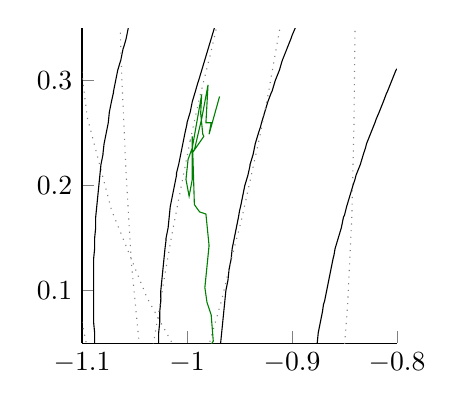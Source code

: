 % This file was created by matlab2tikz v0.4.4 running on MATLAB 7.13.
% Copyright (c) 2008--2013, Nico Schlömer <nico.schloemer@gmail.com>
% All rights reserved.
% 
% The latest updates can be retrieved from
%   http://www.mathworks.com/matlabcentral/fileexchange/22022-matlab2tikz
% where you can also make suggestions and rate matlab2tikz.
% 
\begin{tikzpicture}

\begin{axis}[%
width=4cm,
height=4cm,
colormap={mymap}{[1pt] rgb(0pt)=(0,0,0); rgb(1pt)=(0,0,0)},
unbounded coords=jump,
scale only axis,
xmin=-1.1,
xmax=-0.8,
ymin=0.05,
ymax=0.35,
axis x line*=bottom,
axis y line*=left
]

\addplot[area legend,solid,draw=black,forget plot]
table[row sep=crcr]{
x y\\
-1.23 0.465 \\
-1.23 0.47 \\
-1.229 0.48 \\
-1.228 0.49 \\
-1.227 0.5 \\
-1.225 0.51 \\
-1.224 0.52 \\
-1.222 0.53 \\
-1.221 0.54 \\
-1.22 0.544 \\
-1.219 0.55 \\
-1.217 0.56 \\
-1.215 0.57 \\
-1.213 0.58 \\
-1.211 0.59 \\
-1.21 0.592 \\
-1.208 0.6 \\
-1.206 0.61 \\
-1.203 0.62 \\
-1.2 0.63 \\
-1.2 0.631 \\
-1.197 0.64 \\
-1.194 0.65 \\
-1.191 0.66 \\
-1.19 0.663 \\
-1.188 0.67 \\
-1.184 0.68 \\
-1.18 0.69 \\
-1.18 0.691 \\
-1.177 0.7 \\
-1.173 0.71 \\
-1.17 0.717 \\
-1.169 0.72 \\
-1.164 0.73 \\
-1.16 0.74 \\
-1.16 0.74 \\
-1.155 0.75 \\
-1.151 0.76 \\
-1.15 0.761 \\
-1.146 0.77 \\
-1.141 0.78 \\
-1.14 0.781 \\
-1.136 0.79 \\
-1.13 0.8 \\
-1.13 0.8 \\
-1.125 0.81 \\
-1.12 0.818 \\
-1.119 0.82 \\
-1.113 0.83 \\
-1.11 0.835 \\
-1.107 0.84 \\
-1.1 0.85 \\
-1.1 0.851 \\
-1.094 0.86 \\
-1.09 0.866 \\
-1.087 0.87 \\
-1.08 0.88 \\
-1.08 0.88 \\
-1.073 0.89 \\
-1.07 0.894 \\
-1.066 0.9 \\
-1.06 0.907 \\
-1.058 0.91 \\
-1.05 0.92 \\
-1.05 0.92 \\
-1.042 0.93 \\
-1.04 0.932 \\
-1.034 0.94 \\
-1.03 0.944 \\
-1.025 0.95 \\
-1.02 0.956 \\
-1.016 0.96 \\
-1.01 0.967 \\
-1.007 0.97 \\
-1 0.977 \\
-0.997 0.98 \\
-0.99 0.987 \\
-0.987 0.99 \\
-0.98 0.997 \\
-0.977 1 \\
-0.97 1.007 \\
-0.967 1.01 \\
-0.96 1.016 \\
-0.956 1.02 \\
-0.95 1.025 \\
-0.944 1.03 \\
-0.94 1.034 \\
-0.932 1.04 \\
-0.93 1.042 \\
-0.92 1.05 \\
-0.92 1.05 \\
-0.91 1.058 \\
-0.907 1.06 \\
-0.9 1.066 \\
-0.894 1.07 \\
-0.89 1.073 \\
-0.88 1.08 \\
-0.88 1.08 \\
-0.87 1.087 \\
-0.866 1.09 \\
-0.86 1.094 \\
-0.851 1.1 \\
-0.85 1.1 \\
-0.84 1.107 \\
-0.835 1.11 \\
-0.83 1.113 \\
-0.82 1.119 \\
-0.818 1.12 \\
-0.81 1.125 \\
-0.8 1.13 \\
-0.8 1.13 \\
-0.79 1.136 \\
-0.781 1.14 \\
-0.78 1.141 \\
-0.77 1.146 \\
-0.761 1.15 \\
-0.76 1.151 \\
-0.75 1.155 \\
-0.74 1.16 \\
-0.74 1.16 \\
-0.73 1.164 \\
-0.72 1.169 \\
-0.717 1.17 \\
-0.71 1.173 \\
-0.7 1.177 \\
-0.691 1.18 \\
-0.69 1.18 \\
-0.68 1.184 \\
-0.67 1.188 \\
-0.663 1.19 \\
-0.66 1.191 \\
-0.65 1.194 \\
-0.64 1.197 \\
-0.631 1.2 \\
-0.63 1.2 \\
-0.62 1.203 \\
-0.61 1.206 \\
-0.6 1.208 \\
-0.592 1.21 \\
-0.59 1.211 \\
-0.58 1.213 \\
-0.57 1.215 \\
-0.56 1.217 \\
-0.55 1.219 \\
-0.544 1.22 \\
-0.54 1.221 \\
-0.53 1.222 \\
-0.52 1.224 \\
-0.51 1.225 \\
-0.5 1.227 \\
-0.49 1.228 \\
-0.48 1.229 \\
-0.47 1.23 \\
-0.465 1.23 \\
-0.46 1.23 \\
-0.45 1.231 \\
-0.44 1.232 \\
-0.43 1.232 \\
-0.42 1.232 \\
-0.41 1.232 \\
-0.4 1.233 \\
-0.39 1.232 \\
-0.38 1.232 \\
-0.37 1.232 \\
-0.36 1.232 \\
-0.35 1.231 \\
-0.34 1.23 \\
-0.335 1.23 \\
-0.33 1.23 \\
-0.32 1.229 \\
-0.31 1.228 \\
-0.3 1.227 \\
-0.29 1.225 \\
-0.28 1.224 \\
-0.27 1.222 \\
-0.26 1.221 \\
-0.256 1.22 \\
-0.25 1.219 \\
-0.24 1.217 \\
-0.23 1.215 \\
-0.22 1.213 \\
-0.21 1.211 \\
-0.208 1.21 \\
-0.2 1.208 \\
-0.19 1.206 \\
-0.18 1.203 \\
-0.17 1.2 \\
-0.169 1.2 \\
-0.16 1.197 \\
-0.15 1.194 \\
-0.14 1.191 \\
-0.137 1.19 \\
-0.13 1.188 \\
-0.12 1.184 \\
-0.11 1.18 \\
-0.109 1.18 \\
-0.1 1.177 \\
-0.09 1.173 \\
-0.083 1.17 \\
-0.08 1.169 \\
-0.07 1.164 \\
-0.06 1.16 \\
-0.06 1.16 \\
-0.05 1.155 \\
-0.04 1.151 \\
-0.039 1.15 \\
-0.03 1.146 \\
-0.02 1.141 \\
-0.019 1.14 \\
-0.01 1.136 \\
0 1.13 \\
0.0 1.13 \\
0.01 1.125 \\
0.018 1.12 \\
0.02 1.119 \\
0.03 1.113 \\
0.035 1.11 \\
0.04 1.107 \\
0.05 1.1 \\
0.051 1.1 \\
0.06 1.094 \\
0.066 1.09 \\
0.07 1.087 \\
0.08 1.08 \\
0.08 1.08 \\
0.09 1.073 \\
0.094 1.07 \\
0.1 1.066 \\
0.107 1.06 \\
0.11 1.058 \\
0.12 1.05 \\
0.12 1.05 \\
0.13 1.042 \\
0.132 1.04 \\
0.14 1.034 \\
0.144 1.03 \\
0.15 1.025 \\
0.156 1.02 \\
0.16 1.016 \\
0.167 1.01 \\
0.17 1.007 \\
0.177 1 \\
0.18 0.997 \\
0.187 0.99 \\
0.19 0.987 \\
0.197 0.98 \\
0.2 0.977 \\
0.207 0.97 \\
0.21 0.967 \\
0.216 0.96 \\
0.22 0.956 \\
0.225 0.95 \\
0.23 0.944 \\
0.234 0.94 \\
0.24 0.932 \\
0.242 0.93 \\
0.25 0.92 \\
0.25 0.92 \\
0.258 0.91 \\
0.26 0.907 \\
0.266 0.9 \\
0.27 0.894 \\
0.273 0.89 \\
0.28 0.88 \\
0.28 0.88 \\
0.287 0.87 \\
0.29 0.866 \\
0.294 0.86 \\
0.3 0.851 \\
0.3 0.85 \\
0.307 0.84 \\
0.31 0.835 \\
0.313 0.83 \\
0.319 0.82 \\
0.32 0.818 \\
0.325 0.81 \\
0.33 0.8 \\
0.33 0.8 \\
0.336 0.79 \\
0.34 0.781 \\
0.341 0.78 \\
0.346 0.77 \\
0.35 0.761 \\
0.351 0.76 \\
0.355 0.75 \\
0.36 0.74 \\
0.36 0.74 \\
0.364 0.73 \\
0.369 0.72 \\
0.37 0.717 \\
0.373 0.71 \\
0.377 0.7 \\
0.38 0.691 \\
0.38 0.69 \\
0.384 0.68 \\
0.388 0.67 \\
0.39 0.663 \\
0.391 0.66 \\
0.394 0.65 \\
0.397 0.64 \\
0.4 0.631 \\
0.4 0.63 \\
0.403 0.62 \\
0.406 0.61 \\
0.408 0.6 \\
0.41 0.592 \\
0.411 0.59 \\
0.413 0.58 \\
0.415 0.57 \\
0.417 0.56 \\
0.419 0.55 \\
0.42 0.544 \\
0.421 0.54 \\
0.422 0.53 \\
0.424 0.52 \\
0.425 0.51 \\
0.427 0.5 \\
0.428 0.49 \\
0.429 0.48 \\
0.43 0.47 \\
0.43 0.465 \\
0.43 0.46 \\
0.431 0.45 \\
0.432 0.44 \\
0.432 0.43 \\
0.432 0.42 \\
0.432 0.41 \\
0.433 0.4 \\
0.432 0.39 \\
0.432 0.38 \\
0.432 0.37 \\
0.432 0.36 \\
0.431 0.35 \\
0.43 0.34 \\
0.43 0.335 \\
0.43 0.33 \\
0.429 0.32 \\
0.428 0.31 \\
0.427 0.3 \\
0.425 0.29 \\
0.424 0.28 \\
0.422 0.27 \\
0.421 0.26 \\
0.42 0.256 \\
0.419 0.25 \\
0.417 0.24 \\
0.415 0.23 \\
0.413 0.22 \\
0.411 0.21 \\
0.41 0.208 \\
0.408 0.2 \\
0.406 0.19 \\
0.403 0.18 \\
0.4 0.17 \\
0.4 0.169 \\
0.397 0.16 \\
0.394 0.15 \\
0.391 0.14 \\
0.39 0.137 \\
0.388 0.13 \\
0.384 0.12 \\
0.38 0.11 \\
0.38 0.109 \\
0.377 0.1 \\
0.373 0.09 \\
0.37 0.083 \\
0.369 0.08 \\
0.364 0.07 \\
0.36 0.06 \\
0.36 0.06 \\
0.355 0.05 \\
0.351 0.04 \\
0.35 0.039 \\
0.346 0.03 \\
0.341 0.02 \\
0.34 0.019 \\
0.336 0.01 \\
0.33 0 \\
0.33 -0.0 \\
0.325 -0.01 \\
0.32 -0.018 \\
0.319 -0.02 \\
0.313 -0.03 \\
0.31 -0.035 \\
0.307 -0.04 \\
0.3 -0.05 \\
0.3 -0.051 \\
0.294 -0.06 \\
0.29 -0.066 \\
0.287 -0.07 \\
0.28 -0.08 \\
0.28 -0.08 \\
0.273 -0.09 \\
0.27 -0.094 \\
0.266 -0.1 \\
0.26 -0.107 \\
0.258 -0.11 \\
0.25 -0.12 \\
0.25 -0.12 \\
0.242 -0.13 \\
0.24 -0.132 \\
0.234 -0.14 \\
0.23 -0.144 \\
0.225 -0.15 \\
0.22 -0.156 \\
0.216 -0.16 \\
0.21 -0.167 \\
0.207 -0.17 \\
0.2 -0.177 \\
0.197 -0.18 \\
0.19 -0.187 \\
0.187 -0.19 \\
0.18 -0.197 \\
0.177 -0.2 \\
0.17 -0.207 \\
0.167 -0.21 \\
0.16 -0.216 \\
0.156 -0.22 \\
0.15 -0.225 \\
0.144 -0.23 \\
0.14 -0.234 \\
0.132 -0.24 \\
0.13 -0.242 \\
0.12 -0.25 \\
0.12 -0.25 \\
0.11 -0.258 \\
0.107 -0.26 \\
0.1 -0.266 \\
0.094 -0.27 \\
0.09 -0.273 \\
0.08 -0.28 \\
0.08 -0.28 \\
0.07 -0.287 \\
0.066 -0.29 \\
0.06 -0.294 \\
0.051 -0.3 \\
0.05 -0.3 \\
0.04 -0.307 \\
0.035 -0.31 \\
0.03 -0.313 \\
0.02 -0.319 \\
0.018 -0.32 \\
0.01 -0.325 \\
0.0 -0.33 \\
0 -0.33 \\
-0.01 -0.336 \\
-0.019 -0.34 \\
-0.02 -0.341 \\
-0.03 -0.346 \\
-0.039 -0.35 \\
-0.04 -0.351 \\
-0.05 -0.355 \\
-0.06 -0.36 \\
-0.06 -0.36 \\
-0.07 -0.364 \\
-0.08 -0.369 \\
-0.083 -0.37 \\
-0.09 -0.373 \\
-0.1 -0.377 \\
-0.109 -0.38 \\
-0.11 -0.38 \\
-0.12 -0.384 \\
-0.13 -0.388 \\
-0.137 -0.39 \\
-0.14 -0.391 \\
-0.15 -0.394 \\
-0.16 -0.397 \\
-0.169 -0.4 \\
-0.17 -0.4 \\
-0.18 -0.403 \\
-0.19 -0.406 \\
-0.2 -0.408 \\
-0.208 -0.41 \\
-0.21 -0.411 \\
-0.22 -0.413 \\
-0.23 -0.415 \\
-0.24 -0.417 \\
-0.25 -0.419 \\
-0.256 -0.42 \\
-0.26 -0.421 \\
-0.27 -0.422 \\
-0.28 -0.424 \\
-0.29 -0.425 \\
-0.3 -0.427 \\
-0.31 -0.428 \\
-0.32 -0.429 \\
-0.33 -0.43 \\
-0.335 -0.43 \\
-0.34 -0.43 \\
-0.35 -0.431 \\
-0.36 -0.432 \\
-0.37 -0.432 \\
-0.38 -0.432 \\
-0.39 -0.432 \\
-0.4 -0.433 \\
-0.41 -0.432 \\
-0.42 -0.432 \\
-0.43 -0.432 \\
-0.44 -0.432 \\
-0.45 -0.431 \\
-0.46 -0.43 \\
-0.465 -0.43 \\
-0.47 -0.43 \\
-0.48 -0.429 \\
-0.49 -0.428 \\
-0.5 -0.427 \\
-0.51 -0.425 \\
-0.52 -0.424 \\
-0.53 -0.422 \\
-0.54 -0.421 \\
-0.544 -0.42 \\
-0.55 -0.419 \\
-0.56 -0.417 \\
-0.57 -0.415 \\
-0.58 -0.413 \\
-0.59 -0.411 \\
-0.592 -0.41 \\
-0.6 -0.408 \\
-0.61 -0.406 \\
-0.62 -0.403 \\
-0.63 -0.4 \\
-0.631 -0.4 \\
-0.64 -0.397 \\
-0.65 -0.394 \\
-0.66 -0.391 \\
-0.663 -0.39 \\
-0.67 -0.388 \\
-0.68 -0.384 \\
-0.69 -0.38 \\
-0.691 -0.38 \\
-0.7 -0.377 \\
-0.71 -0.373 \\
-0.717 -0.37 \\
-0.72 -0.369 \\
-0.73 -0.364 \\
-0.74 -0.36 \\
-0.74 -0.36 \\
-0.75 -0.355 \\
-0.76 -0.351 \\
-0.761 -0.35 \\
-0.77 -0.346 \\
-0.78 -0.341 \\
-0.781 -0.34 \\
-0.79 -0.336 \\
-0.8 -0.33 \\
-0.8 -0.33 \\
-0.81 -0.325 \\
-0.818 -0.32 \\
-0.82 -0.319 \\
-0.83 -0.313 \\
-0.835 -0.31 \\
-0.84 -0.307 \\
-0.85 -0.3 \\
-0.851 -0.3 \\
-0.86 -0.294 \\
-0.866 -0.29 \\
-0.87 -0.287 \\
-0.88 -0.28 \\
-0.88 -0.28 \\
-0.89 -0.273 \\
-0.894 -0.27 \\
-0.9 -0.266 \\
-0.907 -0.26 \\
-0.91 -0.258 \\
-0.92 -0.25 \\
-0.92 -0.25 \\
-0.93 -0.242 \\
-0.932 -0.24 \\
-0.94 -0.234 \\
-0.944 -0.23 \\
-0.95 -0.225 \\
-0.956 -0.22 \\
-0.96 -0.216 \\
-0.967 -0.21 \\
-0.97 -0.207 \\
-0.977 -0.2 \\
-0.98 -0.197 \\
-0.987 -0.19 \\
-0.99 -0.187 \\
-0.997 -0.18 \\
-1 -0.177 \\
-1.007 -0.17 \\
-1.01 -0.167 \\
-1.016 -0.16 \\
-1.02 -0.156 \\
-1.025 -0.15 \\
-1.03 -0.144 \\
-1.034 -0.14 \\
-1.04 -0.132 \\
-1.042 -0.13 \\
-1.05 -0.12 \\
-1.05 -0.12 \\
-1.058 -0.11 \\
-1.06 -0.107 \\
-1.066 -0.1 \\
-1.07 -0.094 \\
-1.073 -0.09 \\
-1.08 -0.08 \\
-1.08 -0.08 \\
-1.087 -0.07 \\
-1.09 -0.066 \\
-1.094 -0.06 \\
-1.1 -0.051 \\
-1.1 -0.05 \\
-1.107 -0.04 \\
-1.11 -0.035 \\
-1.113 -0.03 \\
-1.119 -0.02 \\
-1.12 -0.018 \\
-1.125 -0.01 \\
-1.13 -0.0 \\
-1.13 0 \\
-1.136 0.01 \\
-1.14 0.019 \\
-1.141 0.02 \\
-1.146 0.03 \\
-1.15 0.039 \\
-1.151 0.04 \\
-1.155 0.05 \\
-1.16 0.06 \\
-1.16 0.06 \\
-1.164 0.07 \\
-1.169 0.08 \\
-1.17 0.083 \\
-1.173 0.09 \\
-1.177 0.1 \\
-1.18 0.109 \\
-1.18 0.11 \\
-1.184 0.12 \\
-1.188 0.13 \\
-1.19 0.137 \\
-1.191 0.14 \\
-1.194 0.15 \\
-1.197 0.16 \\
-1.2 0.169 \\
-1.2 0.17 \\
-1.203 0.18 \\
-1.206 0.19 \\
-1.208 0.2 \\
-1.21 0.208 \\
-1.211 0.21 \\
-1.213 0.22 \\
-1.215 0.23 \\
-1.217 0.24 \\
-1.219 0.25 \\
-1.22 0.256 \\
-1.221 0.26 \\
-1.222 0.27 \\
-1.224 0.28 \\
-1.225 0.29 \\
-1.227 0.3 \\
-1.228 0.31 \\
-1.229 0.32 \\
-1.23 0.33 \\
-1.23 0.335 \\
-1.23 0.34 \\
-1.231 0.35 \\
-1.232 0.36 \\
-1.232 0.37 \\
-1.232 0.38 \\
-1.232 0.39 \\
-1.233 0.4 \\
-1.232 0.41 \\
-1.232 0.42 \\
-1.232 0.43 \\
-1.232 0.44 \\
-1.231 0.45 \\
-1.23 0.46 \\
-1.23 0.465 \\
NaN NaN \\
};

\addplot [
color=gray,
dotted,
forget plot
]
table[row sep=crcr]{
0.303 0.4\\
0.297 0.49\\
0.28 0.579\\
0.251 0.665\\
0.212 0.747\\
0.163 0.823\\
0.104 0.892\\
0.037 0.953\\
-0.037 1.005\\
-0.117 1.047\\
-0.202 1.078\\
-0.29 1.098\\
-0.38 1.107\\
-0.47 1.104\\
-0.559 1.089\\
-0.646 1.064\\
-0.729 1.027\\
-0.806 0.98\\
-0.877 0.923\\
-0.94 0.858\\
-0.994 0.786\\
-1.038 0.707\\
-1.072 0.623\\
-1.095 0.535\\
-1.106 0.445\\
-1.106 0.355\\
-1.095 0.265\\
-1.072 0.177\\
-1.038 0.093\\
-0.994 0.014\\
-0.94 -0.058\\
-0.877 -0.123\\
-0.806 -0.18\\
-0.729 -0.227\\
-0.646 -0.264\\
-0.559 -0.289\\
-0.47 -0.304\\
-0.38 -0.307\\
-0.29 -0.298\\
-0.202 -0.278\\
-0.117 -0.247\\
-0.037 -0.205\\
0.037 -0.153\\
0.104 -0.092\\
0.163 -0.023\\
0.212 0.053\\
0.251 0.135\\
0.28 0.221\\
0.297 0.31\\
0.303 0.4\\
};

\addplot[area legend,solid,draw=black,forget plot]
table[row sep=crcr]{
x y\\
-1.17 0.348 \\
-1.17 0.35 \\
-1.168 0.36 \\
-1.167 0.37 \\
-1.165 0.38 \\
-1.163 0.39 \\
-1.161 0.4 \\
-1.16 0.404 \\
-1.159 0.41 \\
-1.157 0.42 \\
-1.154 0.43 \\
-1.152 0.44 \\
-1.15 0.447 \\
-1.149 0.45 \\
-1.146 0.46 \\
-1.144 0.47 \\
-1.141 0.48 \\
-1.14 0.482 \\
-1.138 0.49 \\
-1.135 0.5 \\
-1.131 0.51 \\
-1.13 0.514 \\
-1.128 0.52 \\
-1.124 0.53 \\
-1.121 0.54 \\
-1.12 0.542 \\
-1.117 0.55 \\
-1.113 0.56 \\
-1.11 0.567 \\
-1.109 0.57 \\
-1.105 0.58 \\
-1.1 0.59 \\
-1.1 0.591 \\
-1.096 0.6 \\
-1.091 0.61 \\
-1.09 0.613 \\
-1.087 0.62 \\
-1.082 0.63 \\
-1.08 0.634 \\
-1.077 0.64 \\
-1.072 0.65 \\
-1.07 0.653 \\
-1.067 0.66 \\
-1.061 0.67 \\
-1.06 0.672 \\
-1.056 0.68 \\
-1.05 0.69 \\
-1.05 0.69 \\
-1.044 0.7 \\
-1.04 0.707 \\
-1.038 0.71 \\
-1.032 0.72 \\
-1.03 0.723 \\
-1.025 0.73 \\
-1.02 0.738 \\
-1.019 0.74 \\
-1.012 0.75 \\
-1.01 0.753 \\
-1.005 0.76 \\
-1 0.767 \\
-0.998 0.77 \\
-0.991 0.78 \\
-0.99 0.781 \\
-0.983 0.79 \\
-0.98 0.794 \\
-0.976 0.8 \\
-0.97 0.807 \\
-0.968 0.81 \\
-0.96 0.82 \\
-0.96 0.82 \\
-0.952 0.83 \\
-0.95 0.832 \\
-0.943 0.84 \\
-0.94 0.843 \\
-0.934 0.85 \\
-0.93 0.855 \\
-0.925 0.86 \\
-0.92 0.866 \\
-0.916 0.87 \\
-0.91 0.876 \\
-0.907 0.88 \\
-0.9 0.887 \\
-0.897 0.89 \\
-0.89 0.897 \\
-0.887 0.9 \\
-0.88 0.907 \\
-0.876 0.91 \\
-0.87 0.916 \\
-0.866 0.92 \\
-0.86 0.925 \\
-0.855 0.93 \\
-0.85 0.934 \\
-0.843 0.94 \\
-0.84 0.943 \\
-0.832 0.95 \\
-0.83 0.952 \\
-0.82 0.96 \\
-0.82 0.96 \\
-0.81 0.968 \\
-0.807 0.97 \\
-0.8 0.976 \\
-0.794 0.98 \\
-0.79 0.983 \\
-0.781 0.99 \\
-0.78 0.991 \\
-0.77 0.998 \\
-0.767 1 \\
-0.76 1.005 \\
-0.753 1.01 \\
-0.75 1.012 \\
-0.74 1.019 \\
-0.738 1.02 \\
-0.73 1.025 \\
-0.723 1.03 \\
-0.72 1.032 \\
-0.71 1.038 \\
-0.707 1.04 \\
-0.7 1.044 \\
-0.69 1.05 \\
-0.69 1.05 \\
-0.68 1.056 \\
-0.672 1.06 \\
-0.67 1.061 \\
-0.66 1.067 \\
-0.653 1.07 \\
-0.65 1.072 \\
-0.64 1.077 \\
-0.634 1.08 \\
-0.63 1.082 \\
-0.62 1.087 \\
-0.613 1.09 \\
-0.61 1.091 \\
-0.6 1.096 \\
-0.591 1.1 \\
-0.59 1.1 \\
-0.58 1.105 \\
-0.57 1.109 \\
-0.567 1.11 \\
-0.56 1.113 \\
-0.55 1.117 \\
-0.542 1.12 \\
-0.54 1.121 \\
-0.53 1.124 \\
-0.52 1.128 \\
-0.514 1.13 \\
-0.51 1.131 \\
-0.5 1.135 \\
-0.49 1.138 \\
-0.482 1.14 \\
-0.48 1.141 \\
-0.47 1.144 \\
-0.46 1.146 \\
-0.45 1.149 \\
-0.447 1.15 \\
-0.44 1.152 \\
-0.43 1.154 \\
-0.42 1.157 \\
-0.41 1.159 \\
-0.404 1.16 \\
-0.4 1.161 \\
-0.39 1.163 \\
-0.38 1.165 \\
-0.37 1.167 \\
-0.36 1.168 \\
-0.35 1.17 \\
-0.348 1.17 \\
-0.34 1.171 \\
-0.33 1.173 \\
-0.32 1.174 \\
-0.31 1.175 \\
-0.3 1.176 \\
-0.29 1.177 \\
-0.28 1.178 \\
-0.27 1.178 \\
-0.26 1.179 \\
-0.25 1.179 \\
-0.24 1.18 \\
-0.23 1.18 \\
-0.22 1.18 \\
-0.21 1.18 \\
-0.2 1.18 \\
-0.19 1.18 \\
-0.18 1.179 \\
-0.17 1.179 \\
-0.16 1.178 \\
-0.15 1.178 \\
-0.14 1.177 \\
-0.13 1.176 \\
-0.12 1.175 \\
-0.11 1.174 \\
-0.1 1.173 \\
-0.09 1.171 \\
-0.081 1.17 \\
-0.08 1.17 \\
-0.07 1.168 \\
-0.06 1.167 \\
-0.05 1.165 \\
-0.04 1.163 \\
-0.03 1.161 \\
-0.027 1.16 \\
-0.02 1.158 \\
-0.01 1.156 \\
0 1.154 \\
0.01 1.151 \\
0.013 1.15 \\
0.02 1.148 \\
0.03 1.145 \\
0.04 1.142 \\
0.047 1.14 \\
0.05 1.139 \\
0.06 1.136 \\
0.07 1.132 \\
0.076 1.13 \\
0.08 1.128 \\
0.09 1.125 \\
0.1 1.121 \\
0.102 1.12 \\
0.11 1.117 \\
0.12 1.112 \\
0.125 1.11 \\
0.13 1.108 \\
0.14 1.103 \\
0.146 1.1 \\
0.15 1.098 \\
0.16 1.093 \\
0.166 1.09 \\
0.17 1.088 \\
0.18 1.082 \\
0.184 1.08 \\
0.19 1.077 \\
0.2 1.071 \\
0.201 1.07 \\
0.21 1.064 \\
0.217 1.06 \\
0.22 1.058 \\
0.23 1.051 \\
0.232 1.05 \\
0.24 1.044 \\
0.246 1.04 \\
0.25 1.037 \\
0.259 1.03 \\
0.26 1.029 \\
0.27 1.021 \\
0.272 1.02 \\
0.28 1.013 \\
0.283 1.01 \\
0.29 1.004 \\
0.294 1 \\
0.3 0.995 \\
0.305 0.99 \\
0.31 0.985 \\
0.315 0.98 \\
0.32 0.974 \\
0.324 0.97 \\
0.33 0.963 \\
0.333 0.96 \\
0.34 0.951 \\
0.341 0.95 \\
0.348 0.94 \\
0.35 0.938 \\
0.355 0.93 \\
0.36 0.923 \\
0.362 0.92 \\
0.368 0.91 \\
0.37 0.906 \\
0.373 0.9 \\
0.378 0.89 \\
0.38 0.886 \\
0.383 0.88 \\
0.387 0.87 \\
0.39 0.86 \\
0.39 0.859 \\
0.392 0.85 \\
0.394 0.84 \\
0.395 0.83 \\
0.396 0.82 \\
0.395 0.81 \\
0.394 0.8 \\
0.391 0.79 \\
0.39 0.787 \\
0.387 0.78 \\
0.382 0.77 \\
0.38 0.768 \\
0.374 0.76 \\
0.37 0.756 \\
0.364 0.75 \\
0.36 0.747 \\
0.351 0.74 \\
0.35 0.739 \\
0.34 0.734 \\
0.333 0.73 \\
0.33 0.728 \\
0.32 0.724 \\
0.31 0.72 \\
0.309 0.72 \\
0.3 0.717 \\
0.29 0.714 \\
0.28 0.711 \\
0.277 0.71 \\
0.27 0.708 \\
0.26 0.706 \\
0.25 0.704 \\
0.24 0.702 \\
0.232 0.7 \\
0.23 0.7 \\
0.22 0.698 \\
0.21 0.696 \\
0.2 0.694 \\
0.19 0.692 \\
0.18 0.691 \\
0.176 0.69 \\
0.17 0.689 \\
0.16 0.687 \\
0.15 0.686 \\
0.14 0.684 \\
0.13 0.682 \\
0.12 0.68 \\
0.119 0.68 \\
0.11 0.678 \\
0.1 0.677 \\
0.09 0.675 \\
0.08 0.673 \\
0.07 0.671 \\
0.067 0.67 \\
0.06 0.669 \\
0.05 0.666 \\
0.04 0.664 \\
0.03 0.662 \\
0.022 0.66 \\
0.02 0.66 \\
0.01 0.657 \\
0 0.655 \\
-0.01 0.652 \\
-0.018 0.65 \\
-0.02 0.649 \\
-0.03 0.647 \\
-0.04 0.644 \\
-0.05 0.641 \\
-0.052 0.64 \\
-0.06 0.638 \\
-0.07 0.634 \\
-0.08 0.631 \\
-0.083 0.63 \\
-0.09 0.628 \\
-0.1 0.624 \\
-0.11 0.62 \\
-0.111 0.62 \\
-0.12 0.617 \\
-0.13 0.613 \\
-0.137 0.61 \\
-0.14 0.609 \\
-0.15 0.605 \\
-0.16 0.6 \\
-0.161 0.6 \\
-0.17 0.596 \\
-0.18 0.591 \\
-0.183 0.59 \\
-0.19 0.587 \\
-0.2 0.582 \\
-0.203 0.58 \\
-0.21 0.577 \\
-0.22 0.571 \\
-0.223 0.57 \\
-0.23 0.566 \\
-0.24 0.561 \\
-0.241 0.56 \\
-0.25 0.555 \\
-0.258 0.55 \\
-0.26 0.549 \\
-0.27 0.543 \\
-0.275 0.54 \\
-0.28 0.537 \\
-0.29 0.53 \\
-0.29 0.53 \\
-0.3 0.524 \\
-0.305 0.52 \\
-0.31 0.517 \\
-0.32 0.51 \\
-0.32 0.51 \\
-0.33 0.502 \\
-0.333 0.5 \\
-0.34 0.495 \\
-0.346 0.49 \\
-0.35 0.487 \\
-0.359 0.48 \\
-0.36 0.479 \\
-0.37 0.471 \\
-0.371 0.47 \\
-0.38 0.462 \\
-0.383 0.46 \\
-0.39 0.454 \\
-0.394 0.45 \\
-0.4 0.444 \\
-0.405 0.44 \\
-0.41 0.435 \\
-0.415 0.43 \\
-0.42 0.425 \\
-0.425 0.42 \\
-0.43 0.415 \\
-0.435 0.41 \\
-0.44 0.405 \\
-0.444 0.4 \\
-0.45 0.394 \\
-0.454 0.39 \\
-0.46 0.383 \\
-0.462 0.38 \\
-0.47 0.371 \\
-0.471 0.37 \\
-0.479 0.36 \\
-0.48 0.359 \\
-0.487 0.35 \\
-0.49 0.346 \\
-0.495 0.34 \\
-0.5 0.333 \\
-0.502 0.33 \\
-0.51 0.32 \\
-0.51 0.32 \\
-0.517 0.31 \\
-0.52 0.305 \\
-0.524 0.3 \\
-0.53 0.29 \\
-0.53 0.29 \\
-0.537 0.28 \\
-0.54 0.275 \\
-0.543 0.27 \\
-0.549 0.26 \\
-0.55 0.258 \\
-0.555 0.25 \\
-0.56 0.241 \\
-0.561 0.24 \\
-0.566 0.23 \\
-0.57 0.223 \\
-0.571 0.22 \\
-0.577 0.21 \\
-0.58 0.203 \\
-0.582 0.2 \\
-0.587 0.19 \\
-0.59 0.183 \\
-0.591 0.18 \\
-0.596 0.17 \\
-0.6 0.161 \\
-0.6 0.16 \\
-0.605 0.15 \\
-0.609 0.14 \\
-0.61 0.137 \\
-0.613 0.13 \\
-0.617 0.12 \\
-0.62 0.111 \\
-0.62 0.11 \\
-0.624 0.1 \\
-0.628 0.09 \\
-0.63 0.083 \\
-0.631 0.08 \\
-0.634 0.07 \\
-0.638 0.06 \\
-0.64 0.052 \\
-0.641 0.05 \\
-0.644 0.04 \\
-0.647 0.03 \\
-0.649 0.02 \\
-0.65 0.018 \\
-0.652 0.01 \\
-0.655 0 \\
-0.657 -0.01 \\
-0.66 -0.02 \\
-0.66 -0.022 \\
-0.662 -0.03 \\
-0.664 -0.04 \\
-0.666 -0.05 \\
-0.669 -0.06 \\
-0.67 -0.067 \\
-0.671 -0.07 \\
-0.673 -0.08 \\
-0.675 -0.09 \\
-0.677 -0.1 \\
-0.678 -0.11 \\
-0.68 -0.119 \\
-0.68 -0.12 \\
-0.682 -0.13 \\
-0.684 -0.14 \\
-0.686 -0.15 \\
-0.687 -0.16 \\
-0.689 -0.17 \\
-0.69 -0.176 \\
-0.691 -0.18 \\
-0.692 -0.19 \\
-0.694 -0.2 \\
-0.696 -0.21 \\
-0.698 -0.22 \\
-0.7 -0.23 \\
-0.7 -0.232 \\
-0.702 -0.24 \\
-0.704 -0.25 \\
-0.706 -0.26 \\
-0.708 -0.27 \\
-0.71 -0.277 \\
-0.711 -0.28 \\
-0.714 -0.29 \\
-0.717 -0.3 \\
-0.72 -0.309 \\
-0.72 -0.31 \\
-0.724 -0.32 \\
-0.728 -0.33 \\
-0.73 -0.333 \\
-0.734 -0.34 \\
-0.739 -0.35 \\
-0.74 -0.351 \\
-0.747 -0.36 \\
-0.75 -0.364 \\
-0.756 -0.37 \\
-0.76 -0.374 \\
-0.768 -0.38 \\
-0.77 -0.382 \\
-0.78 -0.387 \\
-0.787 -0.39 \\
-0.79 -0.391 \\
-0.8 -0.394 \\
-0.81 -0.395 \\
-0.82 -0.396 \\
-0.83 -0.395 \\
-0.84 -0.394 \\
-0.85 -0.392 \\
-0.859 -0.39 \\
-0.86 -0.39 \\
-0.87 -0.387 \\
-0.88 -0.383 \\
-0.886 -0.38 \\
-0.89 -0.378 \\
-0.9 -0.373 \\
-0.906 -0.37 \\
-0.91 -0.368 \\
-0.92 -0.362 \\
-0.923 -0.36 \\
-0.93 -0.355 \\
-0.938 -0.35 \\
-0.94 -0.348 \\
-0.95 -0.341 \\
-0.951 -0.34 \\
-0.96 -0.333 \\
-0.963 -0.33 \\
-0.97 -0.324 \\
-0.974 -0.32 \\
-0.98 -0.315 \\
-0.985 -0.31 \\
-0.99 -0.305 \\
-0.995 -0.3 \\
-1 -0.294 \\
-1.004 -0.29 \\
-1.01 -0.283 \\
-1.013 -0.28 \\
-1.02 -0.272 \\
-1.021 -0.27 \\
-1.029 -0.26 \\
-1.03 -0.259 \\
-1.037 -0.25 \\
-1.04 -0.246 \\
-1.044 -0.24 \\
-1.05 -0.232 \\
-1.051 -0.23 \\
-1.058 -0.22 \\
-1.06 -0.217 \\
-1.064 -0.21 \\
-1.07 -0.201 \\
-1.071 -0.2 \\
-1.077 -0.19 \\
-1.08 -0.184 \\
-1.082 -0.18 \\
-1.088 -0.17 \\
-1.09 -0.166 \\
-1.093 -0.16 \\
-1.098 -0.15 \\
-1.1 -0.146 \\
-1.103 -0.14 \\
-1.108 -0.13 \\
-1.11 -0.125 \\
-1.112 -0.12 \\
-1.117 -0.11 \\
-1.12 -0.102 \\
-1.121 -0.1 \\
-1.125 -0.09 \\
-1.128 -0.08 \\
-1.13 -0.076 \\
-1.132 -0.07 \\
-1.136 -0.06 \\
-1.139 -0.05 \\
-1.14 -0.047 \\
-1.142 -0.04 \\
-1.145 -0.03 \\
-1.148 -0.02 \\
-1.15 -0.013 \\
-1.151 -0.01 \\
-1.154 0 \\
-1.156 0.01 \\
-1.158 0.02 \\
-1.16 0.027 \\
-1.161 0.03 \\
-1.163 0.04 \\
-1.165 0.05 \\
-1.167 0.06 \\
-1.168 0.07 \\
-1.17 0.08 \\
-1.17 0.081 \\
-1.171 0.09 \\
-1.173 0.1 \\
-1.174 0.11 \\
-1.175 0.12 \\
-1.176 0.13 \\
-1.177 0.14 \\
-1.178 0.15 \\
-1.178 0.16 \\
-1.179 0.17 \\
-1.179 0.18 \\
-1.18 0.19 \\
-1.18 0.2 \\
-1.18 0.21 \\
-1.18 0.22 \\
-1.18 0.23 \\
-1.18 0.24 \\
-1.179 0.25 \\
-1.179 0.26 \\
-1.178 0.27 \\
-1.178 0.28 \\
-1.177 0.29 \\
-1.176 0.3 \\
-1.175 0.31 \\
-1.174 0.32 \\
-1.173 0.33 \\
-1.171 0.34 \\
-1.17 0.348 \\
NaN NaN \\
};

\addplot [
color=gray,
dotted,
forget plot
]
table[row sep=crcr]{
-1.135 0.387\\
-1.134 0.477\\
-1.129 0.566\\
-1.119 0.653\\
-1.105 0.734\\
-1.088 0.81\\
-1.066 0.88\\
-1.041 0.941\\
-1.014 0.993\\
-0.983 1.036\\
-0.951 1.067\\
-0.918 1.088\\
-0.883 1.097\\
-0.848 1.095\\
-0.814 1.081\\
-0.78 1.056\\
-0.748 1.02\\
-0.717 0.973\\
-0.689 0.917\\
-0.664 0.853\\
-0.642 0.78\\
-0.624 0.702\\
-0.609 0.618\\
-0.599 0.531\\
-0.593 0.441\\
-0.592 0.35\\
-0.595 0.261\\
-0.602 0.173\\
-0.614 0.089\\
-0.63 0.01\\
-0.649 -0.063\\
-0.673 -0.129\\
-0.699 -0.185\\
-0.728 -0.233\\
-0.759 -0.27\\
-0.792 -0.296\\
-0.826 -0.311\\
-0.861 -0.315\\
-0.896 -0.306\\
-0.93 -0.287\\
-0.963 -0.256\\
-0.995 -0.215\\
-1.024 -0.163\\
-1.051 -0.103\\
-1.074 -0.034\\
-1.094 0.041\\
-1.111 0.122\\
-1.123 0.208\\
-1.131 0.297\\
-1.135 0.387\\
};

\addplot[area legend,solid,draw=black,forget plot]
table[row sep=crcr]{
x y\\
-1.08 0.231 \\
-1.079 0.24 \\
-1.077 0.25 \\
-1.075 0.26 \\
-1.074 0.27 \\
-1.072 0.28 \\
-1.07 0.289 \\
-1.07 0.29 \\
-1.068 0.3 \\
-1.066 0.31 \\
-1.063 0.32 \\
-1.061 0.33 \\
-1.06 0.333 \\
-1.058 0.34 \\
-1.056 0.35 \\
-1.053 0.36 \\
-1.05 0.37 \\
-1.05 0.37 \\
-1.047 0.38 \\
-1.044 0.39 \\
-1.041 0.4 \\
-1.04 0.402 \\
-1.037 0.41 \\
-1.034 0.42 \\
-1.03 0.43 \\
-1.03 0.431 \\
-1.027 0.44 \\
-1.023 0.45 \\
-1.02 0.457 \\
-1.019 0.46 \\
-1.015 0.47 \\
-1.01 0.48 \\
-1.01 0.481 \\
-1.006 0.49 \\
-1.002 0.5 \\
-1 0.504 \\
-0.997 0.51 \\
-0.992 0.52 \\
-0.99 0.525 \\
-0.987 0.53 \\
-0.982 0.54 \\
-0.98 0.545 \\
-0.977 0.55 \\
-0.972 0.56 \\
-0.97 0.564 \\
-0.967 0.57 \\
-0.961 0.58 \\
-0.96 0.582 \\
-0.955 0.59 \\
-0.95 0.599 \\
-0.949 0.6 \\
-0.943 0.61 \\
-0.94 0.615 \\
-0.937 0.62 \\
-0.931 0.63 \\
-0.93 0.631 \\
-0.924 0.64 \\
-0.92 0.646 \\
-0.917 0.65 \\
-0.911 0.66 \\
-0.91 0.661 \\
-0.903 0.67 \\
-0.9 0.675 \\
-0.896 0.68 \\
-0.89 0.688 \\
-0.889 0.69 \\
-0.881 0.7 \\
-0.88 0.701 \\
-0.873 0.71 \\
-0.87 0.714 \\
-0.865 0.72 \\
-0.86 0.726 \\
-0.857 0.73 \\
-0.85 0.738 \\
-0.848 0.74 \\
-0.84 0.75 \\
-0.84 0.75 \\
-0.831 0.76 \\
-0.83 0.761 \\
-0.822 0.77 \\
-0.82 0.772 \\
-0.812 0.78 \\
-0.81 0.782 \\
-0.803 0.79 \\
-0.8 0.793 \\
-0.793 0.8 \\
-0.79 0.803 \\
-0.782 0.81 \\
-0.78 0.812 \\
-0.772 0.82 \\
-0.77 0.822 \\
-0.761 0.83 \\
-0.76 0.831 \\
-0.75 0.84 \\
-0.75 0.84 \\
-0.74 0.848 \\
-0.738 0.85 \\
-0.73 0.857 \\
-0.726 0.86 \\
-0.72 0.865 \\
-0.714 0.87 \\
-0.71 0.873 \\
-0.701 0.88 \\
-0.7 0.881 \\
-0.69 0.889 \\
-0.688 0.89 \\
-0.68 0.896 \\
-0.675 0.9 \\
-0.67 0.903 \\
-0.661 0.91 \\
-0.66 0.911 \\
-0.65 0.917 \\
-0.646 0.92 \\
-0.64 0.924 \\
-0.631 0.93 \\
-0.63 0.931 \\
-0.62 0.937 \\
-0.615 0.94 \\
-0.61 0.943 \\
-0.6 0.949 \\
-0.599 0.95 \\
-0.59 0.955 \\
-0.582 0.96 \\
-0.58 0.961 \\
-0.57 0.967 \\
-0.564 0.97 \\
-0.56 0.972 \\
-0.55 0.977 \\
-0.545 0.98 \\
-0.54 0.982 \\
-0.53 0.987 \\
-0.525 0.99 \\
-0.52 0.992 \\
-0.51 0.997 \\
-0.504 1 \\
-0.5 1.002 \\
-0.49 1.006 \\
-0.481 1.01 \\
-0.48 1.01 \\
-0.47 1.015 \\
-0.46 1.019 \\
-0.457 1.02 \\
-0.45 1.023 \\
-0.44 1.027 \\
-0.431 1.03 \\
-0.43 1.03 \\
-0.42 1.034 \\
-0.41 1.037 \\
-0.402 1.04 \\
-0.4 1.041 \\
-0.39 1.044 \\
-0.38 1.047 \\
-0.37 1.05 \\
-0.37 1.05 \\
-0.36 1.053 \\
-0.35 1.056 \\
-0.34 1.058 \\
-0.333 1.06 \\
-0.33 1.061 \\
-0.32 1.063 \\
-0.31 1.066 \\
-0.3 1.068 \\
-0.29 1.07 \\
-0.289 1.07 \\
-0.28 1.072 \\
-0.27 1.074 \\
-0.26 1.075 \\
-0.25 1.077 \\
-0.24 1.079 \\
-0.231 1.08 \\
-0.23 1.08 \\
-0.22 1.082 \\
-0.21 1.083 \\
-0.2 1.084 \\
-0.19 1.085 \\
-0.18 1.086 \\
-0.17 1.087 \\
-0.16 1.087 \\
-0.15 1.088 \\
-0.14 1.088 \\
-0.13 1.089 \\
-0.12 1.089 \\
-0.11 1.089 \\
-0.1 1.089 \\
-0.09 1.089 \\
-0.08 1.089 \\
-0.07 1.089 \\
-0.06 1.088 \\
-0.05 1.088 \\
-0.04 1.087 \\
-0.03 1.087 \\
-0.02 1.086 \\
-0.01 1.085 \\
0 1.084 \\
0.01 1.083 \\
0.02 1.081 \\
0.03 1.08 \\
0.031 1.08 \\
0.04 1.079 \\
0.05 1.077 \\
0.06 1.075 \\
0.07 1.073 \\
0.08 1.071 \\
0.087 1.07 \\
0.09 1.069 \\
0.1 1.067 \\
0.11 1.065 \\
0.12 1.062 \\
0.128 1.06 \\
0.13 1.059 \\
0.14 1.057 \\
0.15 1.054 \\
0.16 1.051 \\
0.162 1.05 \\
0.17 1.047 \\
0.18 1.044 \\
0.19 1.041 \\
0.192 1.04 \\
0.2 1.037 \\
0.21 1.033 \\
0.218 1.03 \\
0.22 1.029 \\
0.23 1.025 \\
0.24 1.02 \\
0.241 1.02 \\
0.25 1.016 \\
0.26 1.011 \\
0.262 1.01 \\
0.27 1.006 \\
0.28 1.0 \\
0.281 1 \\
0.29 0.995 \\
0.298 0.99 \\
0.3 0.989 \\
0.31 0.983 \\
0.314 0.98 \\
0.32 0.976 \\
0.329 0.97 \\
0.33 0.969 \\
0.34 0.961 \\
0.342 0.96 \\
0.35 0.953 \\
0.353 0.95 \\
0.36 0.943 \\
0.363 0.94 \\
0.37 0.932 \\
0.372 0.93 \\
0.378 0.92 \\
0.38 0.913 \\
0.381 0.91 \\
0.38 0.903 \\
0.379 0.9 \\
0.37 0.892 \\
0.365 0.89 \\
0.36 0.889 \\
0.35 0.887 \\
0.34 0.886 \\
0.33 0.885 \\
0.32 0.885 \\
0.31 0.885 \\
0.3 0.885 \\
0.29 0.886 \\
0.28 0.886 \\
0.27 0.886 \\
0.26 0.887 \\
0.25 0.887 \\
0.24 0.888 \\
0.23 0.888 \\
0.22 0.889 \\
0.21 0.889 \\
0.2 0.889 \\
0.19 0.89 \\
0.18 0.89 \\
0.171 0.89 \\
0.17 0.89 \\
0.16 0.89 \\
0.15 0.89 \\
0.14 0.89 \\
0.13 0.89 \\
0.12 0.89 \\
0.11 0.89 \\
0.108 0.89 \\
0.1 0.89 \\
0.09 0.89 \\
0.08 0.889 \\
0.07 0.889 \\
0.06 0.888 \\
0.05 0.888 \\
0.04 0.887 \\
0.03 0.886 \\
0.02 0.885 \\
0.01 0.884 \\
0 0.883 \\
-0.01 0.882 \\
-0.02 0.881 \\
-0.025 0.88 \\
-0.03 0.879 \\
-0.04 0.878 \\
-0.05 0.876 \\
-0.06 0.875 \\
-0.07 0.873 \\
-0.08 0.871 \\
-0.087 0.87 \\
-0.09 0.869 \\
-0.1 0.867 \\
-0.11 0.865 \\
-0.12 0.863 \\
-0.13 0.861 \\
-0.134 0.86 \\
-0.14 0.859 \\
-0.15 0.856 \\
-0.16 0.853 \\
-0.17 0.851 \\
-0.172 0.85 \\
-0.18 0.848 \\
-0.19 0.845 \\
-0.2 0.842 \\
-0.206 0.84 \\
-0.21 0.839 \\
-0.22 0.835 \\
-0.23 0.832 \\
-0.236 0.83 \\
-0.24 0.829 \\
-0.25 0.825 \\
-0.26 0.821 \\
-0.263 0.82 \\
-0.27 0.817 \\
-0.28 0.813 \\
-0.288 0.81 \\
-0.29 0.809 \\
-0.3 0.805 \\
-0.31 0.801 \\
-0.311 0.8 \\
-0.32 0.796 \\
-0.33 0.791 \\
-0.333 0.79 \\
-0.34 0.787 \\
-0.35 0.782 \\
-0.353 0.78 \\
-0.36 0.777 \\
-0.37 0.771 \\
-0.373 0.77 \\
-0.38 0.766 \\
-0.39 0.761 \\
-0.391 0.76 \\
-0.4 0.755 \\
-0.408 0.75 \\
-0.41 0.749 \\
-0.42 0.743 \\
-0.425 0.74 \\
-0.43 0.737 \\
-0.44 0.731 \\
-0.441 0.73 \\
-0.45 0.724 \\
-0.456 0.72 \\
-0.46 0.717 \\
-0.47 0.711 \\
-0.471 0.71 \\
-0.48 0.703 \\
-0.485 0.7 \\
-0.49 0.696 \\
-0.498 0.69 \\
-0.5 0.689 \\
-0.51 0.681 \\
-0.512 0.68 \\
-0.52 0.673 \\
-0.524 0.67 \\
-0.53 0.665 \\
-0.536 0.66 \\
-0.54 0.657 \\
-0.548 0.65 \\
-0.55 0.648 \\
-0.56 0.64 \\
-0.56 0.64 \\
-0.57 0.631 \\
-0.571 0.63 \\
-0.58 0.621 \\
-0.581 0.62 \\
-0.59 0.612 \\
-0.592 0.61 \\
-0.6 0.602 \\
-0.602 0.6 \\
-0.61 0.592 \\
-0.612 0.59 \\
-0.62 0.581 \\
-0.621 0.58 \\
-0.63 0.571 \\
-0.631 0.57 \\
-0.64 0.56 \\
-0.64 0.56 \\
-0.648 0.55 \\
-0.65 0.548 \\
-0.657 0.54 \\
-0.66 0.536 \\
-0.665 0.53 \\
-0.67 0.524 \\
-0.673 0.52 \\
-0.68 0.512 \\
-0.681 0.51 \\
-0.689 0.5 \\
-0.69 0.498 \\
-0.696 0.49 \\
-0.7 0.485 \\
-0.703 0.48 \\
-0.71 0.471 \\
-0.711 0.47 \\
-0.717 0.46 \\
-0.72 0.456 \\
-0.724 0.45 \\
-0.73 0.441 \\
-0.731 0.44 \\
-0.737 0.43 \\
-0.74 0.425 \\
-0.743 0.42 \\
-0.749 0.41 \\
-0.75 0.408 \\
-0.755 0.4 \\
-0.76 0.391 \\
-0.761 0.39 \\
-0.766 0.38 \\
-0.77 0.373 \\
-0.771 0.37 \\
-0.777 0.36 \\
-0.78 0.353 \\
-0.782 0.35 \\
-0.787 0.34 \\
-0.79 0.333 \\
-0.791 0.33 \\
-0.796 0.32 \\
-0.8 0.311 \\
-0.801 0.31 \\
-0.805 0.3 \\
-0.809 0.29 \\
-0.81 0.288 \\
-0.813 0.28 \\
-0.817 0.27 \\
-0.82 0.263 \\
-0.821 0.26 \\
-0.825 0.25 \\
-0.829 0.24 \\
-0.83 0.236 \\
-0.832 0.23 \\
-0.835 0.22 \\
-0.839 0.21 \\
-0.84 0.206 \\
-0.842 0.2 \\
-0.845 0.19 \\
-0.848 0.18 \\
-0.85 0.172 \\
-0.851 0.17 \\
-0.853 0.16 \\
-0.856 0.15 \\
-0.859 0.14 \\
-0.86 0.134 \\
-0.861 0.13 \\
-0.863 0.12 \\
-0.865 0.11 \\
-0.867 0.1 \\
-0.869 0.09 \\
-0.87 0.087 \\
-0.871 0.08 \\
-0.873 0.07 \\
-0.875 0.06 \\
-0.876 0.05 \\
-0.878 0.04 \\
-0.879 0.03 \\
-0.88 0.025 \\
-0.881 0.02 \\
-0.882 0.01 \\
-0.883 0 \\
-0.884 -0.01 \\
-0.885 -0.02 \\
-0.886 -0.03 \\
-0.887 -0.04 \\
-0.888 -0.05 \\
-0.888 -0.06 \\
-0.889 -0.07 \\
-0.889 -0.08 \\
-0.89 -0.09 \\
-0.89 -0.1 \\
-0.89 -0.108 \\
-0.89 -0.11 \\
-0.89 -0.12 \\
-0.89 -0.13 \\
-0.89 -0.14 \\
-0.89 -0.15 \\
-0.89 -0.16 \\
-0.89 -0.17 \\
-0.89 -0.171 \\
-0.89 -0.18 \\
-0.89 -0.19 \\
-0.889 -0.2 \\
-0.889 -0.21 \\
-0.889 -0.22 \\
-0.888 -0.23 \\
-0.888 -0.24 \\
-0.887 -0.25 \\
-0.887 -0.26 \\
-0.886 -0.27 \\
-0.886 -0.28 \\
-0.886 -0.29 \\
-0.885 -0.3 \\
-0.885 -0.31 \\
-0.885 -0.32 \\
-0.885 -0.33 \\
-0.886 -0.34 \\
-0.887 -0.35 \\
-0.889 -0.36 \\
-0.89 -0.365 \\
-0.892 -0.37 \\
-0.9 -0.379 \\
-0.903 -0.38 \\
-0.91 -0.381 \\
-0.913 -0.38 \\
-0.92 -0.378 \\
-0.93 -0.372 \\
-0.932 -0.37 \\
-0.94 -0.363 \\
-0.943 -0.36 \\
-0.95 -0.353 \\
-0.953 -0.35 \\
-0.96 -0.342 \\
-0.961 -0.34 \\
-0.969 -0.33 \\
-0.97 -0.329 \\
-0.976 -0.32 \\
-0.98 -0.314 \\
-0.983 -0.31 \\
-0.989 -0.3 \\
-0.99 -0.298 \\
-0.995 -0.29 \\
-1 -0.281 \\
-1.0 -0.28 \\
-1.006 -0.27 \\
-1.01 -0.262 \\
-1.011 -0.26 \\
-1.016 -0.25 \\
-1.02 -0.241 \\
-1.02 -0.24 \\
-1.025 -0.23 \\
-1.029 -0.22 \\
-1.03 -0.218 \\
-1.033 -0.21 \\
-1.037 -0.2 \\
-1.04 -0.192 \\
-1.041 -0.19 \\
-1.044 -0.18 \\
-1.047 -0.17 \\
-1.05 -0.162 \\
-1.051 -0.16 \\
-1.054 -0.15 \\
-1.057 -0.14 \\
-1.059 -0.13 \\
-1.06 -0.128 \\
-1.062 -0.12 \\
-1.065 -0.11 \\
-1.067 -0.1 \\
-1.069 -0.09 \\
-1.07 -0.087 \\
-1.071 -0.08 \\
-1.073 -0.07 \\
-1.075 -0.06 \\
-1.077 -0.05 \\
-1.079 -0.04 \\
-1.08 -0.031 \\
-1.08 -0.03 \\
-1.081 -0.02 \\
-1.083 -0.01 \\
-1.084 0 \\
-1.085 0.01 \\
-1.086 0.02 \\
-1.087 0.03 \\
-1.087 0.04 \\
-1.088 0.05 \\
-1.088 0.06 \\
-1.089 0.07 \\
-1.089 0.08 \\
-1.089 0.09 \\
-1.089 0.1 \\
-1.089 0.11 \\
-1.089 0.12 \\
-1.089 0.13 \\
-1.088 0.14 \\
-1.088 0.15 \\
-1.087 0.16 \\
-1.087 0.17 \\
-1.086 0.18 \\
-1.085 0.19 \\
-1.084 0.2 \\
-1.083 0.21 \\
-1.082 0.22 \\
-1.08 0.23 \\
-1.08 0.231 \\
NaN NaN \\
};

\addplot [
color=gray,
dotted,
forget plot
]
table[row sep=crcr]{
-1.065 0.39\\
-1.062 0.3\\
-1.058 0.211\\
-1.053 0.126\\
-1.045 0.044\\
-1.036 -0.031\\
-1.026 -0.1\\
-1.014 -0.16\\
-1.002 -0.212\\
-0.989 -0.254\\
-0.975 -0.285\\
-0.96 -0.304\\
-0.946 -0.313\\
-0.932 -0.31\\
-0.918 -0.295\\
-0.904 -0.269\\
-0.892 -0.232\\
-0.88 -0.186\\
-0.87 -0.129\\
-0.861 -0.064\\
-0.853 0.008\\
-0.847 0.087\\
-0.843 0.171\\
-0.841 0.258\\
-0.84 0.348\\
-0.842 0.438\\
-0.845 0.528\\
-0.85 0.615\\
-0.856 0.699\\
-0.865 0.777\\
-0.874 0.85\\
-0.885 0.914\\
-0.897 0.97\\
-0.91 1.017\\
-0.924 1.053\\
-0.938 1.079\\
-0.952 1.093\\
-0.967 1.096\\
-0.981 1.087\\
-0.995 1.067\\
-1.008 1.035\\
-1.02 0.993\\
-1.031 0.941\\
-1.041 0.881\\
-1.049 0.812\\
-1.055 0.736\\
-1.061 0.654\\
-1.064 0.569\\
-1.065 0.48\\
-1.065 0.39\\
};

\addplot[area legend,solid,draw=black,forget plot]
table[row sep=crcr]{
x y\\
-1.02 0.148 \\
-1.02 0.15 \\
-1.018 0.16 \\
-1.017 0.17 \\
-1.016 0.18 \\
-1.014 0.19 \\
-1.012 0.2 \\
-1.01 0.21 \\
-1.01 0.212 \\
-1.008 0.22 \\
-1.006 0.23 \\
-1.004 0.24 \\
-1.002 0.25 \\
-1 0.259 \\
-1.0 0.26 \\
-0.997 0.27 \\
-0.995 0.28 \\
-0.992 0.29 \\
-0.99 0.297 \\
-0.989 0.3 \\
-0.986 0.31 \\
-0.983 0.32 \\
-0.98 0.33 \\
-0.98 0.33 \\
-0.977 0.34 \\
-0.974 0.35 \\
-0.97 0.36 \\
-0.97 0.36 \\
-0.966 0.37 \\
-0.963 0.38 \\
-0.96 0.387 \\
-0.959 0.39 \\
-0.955 0.4 \\
-0.951 0.41 \\
-0.95 0.412 \\
-0.947 0.42 \\
-0.942 0.43 \\
-0.94 0.435 \\
-0.938 0.44 \\
-0.933 0.45 \\
-0.93 0.456 \\
-0.928 0.46 \\
-0.923 0.47 \\
-0.92 0.477 \\
-0.918 0.48 \\
-0.913 0.49 \\
-0.91 0.496 \\
-0.908 0.5 \\
-0.902 0.51 \\
-0.9 0.514 \\
-0.897 0.52 \\
-0.891 0.53 \\
-0.89 0.532 \\
-0.885 0.54 \\
-0.88 0.548 \\
-0.879 0.55 \\
-0.873 0.56 \\
-0.87 0.564 \\
-0.866 0.57 \\
-0.86 0.58 \\
-0.86 0.58 \\
-0.853 0.59 \\
-0.85 0.594 \\
-0.846 0.6 \\
-0.84 0.609 \\
-0.839 0.61 \\
-0.832 0.62 \\
-0.83 0.622 \\
-0.824 0.63 \\
-0.82 0.636 \\
-0.817 0.64 \\
-0.81 0.648 \\
-0.809 0.65 \\
-0.801 0.66 \\
-0.8 0.661 \\
-0.792 0.67 \\
-0.79 0.673 \\
-0.784 0.68 \\
-0.78 0.684 \\
-0.775 0.69 \\
-0.77 0.696 \\
-0.766 0.7 \\
-0.76 0.707 \\
-0.757 0.71 \\
-0.75 0.717 \\
-0.747 0.72 \\
-0.74 0.728 \\
-0.738 0.73 \\
-0.73 0.738 \\
-0.728 0.74 \\
-0.72 0.747 \\
-0.717 0.75 \\
-0.71 0.757 \\
-0.707 0.76 \\
-0.7 0.766 \\
-0.696 0.77 \\
-0.69 0.775 \\
-0.684 0.78 \\
-0.68 0.784 \\
-0.673 0.79 \\
-0.67 0.792 \\
-0.661 0.8 \\
-0.66 0.801 \\
-0.65 0.809 \\
-0.648 0.81 \\
-0.64 0.817 \\
-0.636 0.82 \\
-0.63 0.824 \\
-0.622 0.83 \\
-0.62 0.832 \\
-0.61 0.839 \\
-0.609 0.84 \\
-0.6 0.846 \\
-0.594 0.85 \\
-0.59 0.853 \\
-0.58 0.86 \\
-0.58 0.86 \\
-0.57 0.866 \\
-0.564 0.87 \\
-0.56 0.873 \\
-0.55 0.879 \\
-0.548 0.88 \\
-0.54 0.885 \\
-0.532 0.89 \\
-0.53 0.891 \\
-0.52 0.897 \\
-0.514 0.9 \\
-0.51 0.902 \\
-0.5 0.908 \\
-0.496 0.91 \\
-0.49 0.913 \\
-0.48 0.918 \\
-0.477 0.92 \\
-0.47 0.923 \\
-0.46 0.928 \\
-0.456 0.93 \\
-0.45 0.933 \\
-0.44 0.938 \\
-0.435 0.94 \\
-0.43 0.942 \\
-0.42 0.947 \\
-0.412 0.95 \\
-0.41 0.951 \\
-0.4 0.955 \\
-0.39 0.959 \\
-0.387 0.96 \\
-0.38 0.963 \\
-0.37 0.966 \\
-0.36 0.97 \\
-0.36 0.97 \\
-0.35 0.974 \\
-0.34 0.977 \\
-0.33 0.98 \\
-0.33 0.98 \\
-0.32 0.983 \\
-0.31 0.986 \\
-0.3 0.989 \\
-0.297 0.99 \\
-0.29 0.992 \\
-0.28 0.995 \\
-0.27 0.997 \\
-0.26 1.0 \\
-0.259 1 \\
-0.25 1.002 \\
-0.24 1.004 \\
-0.23 1.006 \\
-0.22 1.008 \\
-0.212 1.01 \\
-0.21 1.01 \\
-0.2 1.012 \\
-0.19 1.014 \\
-0.18 1.016 \\
-0.17 1.017 \\
-0.16 1.018 \\
-0.15 1.02 \\
-0.148 1.02 \\
-0.14 1.021 \\
-0.13 1.022 \\
-0.12 1.023 \\
-0.11 1.024 \\
-0.1 1.025 \\
-0.09 1.025 \\
-0.08 1.026 \\
-0.07 1.026 \\
-0.06 1.027 \\
-0.05 1.027 \\
-0.04 1.027 \\
-0.03 1.027 \\
-0.02 1.027 \\
-0.01 1.027 \\
0 1.027 \\
0.01 1.026 \\
0.02 1.026 \\
0.03 1.025 \\
0.04 1.024 \\
0.05 1.024 \\
0.06 1.023 \\
0.07 1.022 \\
0.08 1.021 \\
0.087 1.02 \\
0.09 1.02 \\
0.1 1.018 \\
0.11 1.017 \\
0.12 1.015 \\
0.13 1.014 \\
0.14 1.012 \\
0.15 1.01 \\
0.151 1.01 \\
0.16 1.008 \\
0.17 1.006 \\
0.18 1.004 \\
0.19 1.001 \\
0.196 1 \\
0.2 0.999 \\
0.21 0.996 \\
0.22 0.993 \\
0.23 0.991 \\
0.233 0.99 \\
0.24 0.987 \\
0.25 0.984 \\
0.26 0.981 \\
0.264 0.98 \\
0.27 0.978 \\
0.28 0.974 \\
0.29 0.971 \\
0.292 0.97 \\
0.3 0.966 \\
0.31 0.962 \\
0.317 0.96 \\
0.32 0.958 \\
0.33 0.953 \\
0.339 0.95 \\
0.34 0.949 \\
0.35 0.943 \\
0.358 0.94 \\
0.36 0.938 \\
0.37 0.932 \\
0.374 0.93 \\
0.37 0.926 \\
0.36 0.926 \\
0.35 0.927 \\
0.34 0.929 \\
0.335 0.93 \\
0.33 0.932 \\
0.32 0.934 \\
0.31 0.937 \\
0.3 0.939 \\
0.293 0.94 \\
0.29 0.941 \\
0.28 0.943 \\
0.27 0.946 \\
0.26 0.947 \\
0.25 0.949 \\
0.246 0.95 \\
0.24 0.951 \\
0.23 0.953 \\
0.22 0.955 \\
0.21 0.957 \\
0.2 0.958 \\
0.19 0.96 \\
0.187 0.96 \\
0.18 0.961 \\
0.17 0.963 \\
0.16 0.964 \\
0.15 0.965 \\
0.14 0.966 \\
0.13 0.967 \\
0.12 0.968 \\
0.11 0.968 \\
0.1 0.969 \\
0.09 0.97 \\
0.083 0.97 \\
0.08 0.97 \\
0.07 0.971 \\
0.06 0.971 \\
0.05 0.971 \\
0.04 0.971 \\
0.03 0.971 \\
0.02 0.971 \\
0.01 0.971 \\
0 0.971 \\
-0.01 0.97 \\
-0.018 0.97 \\
-0.02 0.97 \\
-0.03 0.969 \\
-0.04 0.969 \\
-0.05 0.968 \\
-0.06 0.967 \\
-0.07 0.966 \\
-0.08 0.965 \\
-0.09 0.964 \\
-0.1 0.963 \\
-0.11 0.961 \\
-0.12 0.96 \\
-0.12 0.96 \\
-0.13 0.958 \\
-0.14 0.957 \\
-0.15 0.955 \\
-0.16 0.953 \\
-0.17 0.951 \\
-0.176 0.95 \\
-0.18 0.949 \\
-0.19 0.947 \\
-0.2 0.945 \\
-0.21 0.942 \\
-0.219 0.94 \\
-0.22 0.94 \\
-0.23 0.937 \\
-0.24 0.935 \\
-0.25 0.932 \\
-0.256 0.93 \\
-0.26 0.929 \\
-0.27 0.926 \\
-0.28 0.923 \\
-0.288 0.92 \\
-0.29 0.919 \\
-0.3 0.916 \\
-0.31 0.912 \\
-0.317 0.91 \\
-0.32 0.909 \\
-0.33 0.905 \\
-0.34 0.901 \\
-0.343 0.9 \\
-0.35 0.897 \\
-0.36 0.893 \\
-0.367 0.89 \\
-0.37 0.889 \\
-0.38 0.884 \\
-0.39 0.88 \\
-0.39 0.88 \\
-0.4 0.875 \\
-0.41 0.87 \\
-0.411 0.87 \\
-0.42 0.866 \\
-0.43 0.861 \\
-0.431 0.86 \\
-0.44 0.855 \\
-0.45 0.85 \\
-0.45 0.85 \\
-0.46 0.844 \\
-0.468 0.84 \\
-0.47 0.839 \\
-0.48 0.833 \\
-0.485 0.83 \\
-0.49 0.827 \\
-0.5 0.821 \\
-0.502 0.82 \\
-0.51 0.815 \\
-0.517 0.81 \\
-0.52 0.808 \\
-0.53 0.802 \\
-0.532 0.8 \\
-0.54 0.795 \\
-0.547 0.79 \\
-0.55 0.788 \\
-0.56 0.781 \\
-0.561 0.78 \\
-0.57 0.773 \\
-0.574 0.77 \\
-0.58 0.766 \\
-0.587 0.76 \\
-0.59 0.758 \\
-0.6 0.75 \\
-0.6 0.75 \\
-0.61 0.742 \\
-0.612 0.74 \\
-0.62 0.734 \\
-0.624 0.73 \\
-0.63 0.725 \\
-0.636 0.72 \\
-0.64 0.716 \\
-0.647 0.71 \\
-0.65 0.707 \\
-0.657 0.7 \\
-0.66 0.698 \\
-0.668 0.69 \\
-0.67 0.688 \\
-0.678 0.68 \\
-0.68 0.678 \\
-0.688 0.67 \\
-0.69 0.668 \\
-0.698 0.66 \\
-0.7 0.657 \\
-0.707 0.65 \\
-0.71 0.647 \\
-0.716 0.64 \\
-0.72 0.636 \\
-0.725 0.63 \\
-0.73 0.624 \\
-0.734 0.62 \\
-0.74 0.612 \\
-0.742 0.61 \\
-0.75 0.6 \\
-0.75 0.6 \\
-0.758 0.59 \\
-0.76 0.587 \\
-0.766 0.58 \\
-0.77 0.574 \\
-0.773 0.57 \\
-0.78 0.561 \\
-0.781 0.56 \\
-0.788 0.55 \\
-0.79 0.547 \\
-0.795 0.54 \\
-0.8 0.532 \\
-0.802 0.53 \\
-0.808 0.52 \\
-0.81 0.517 \\
-0.815 0.51 \\
-0.82 0.502 \\
-0.821 0.5 \\
-0.827 0.49 \\
-0.83 0.485 \\
-0.833 0.48 \\
-0.839 0.47 \\
-0.84 0.468 \\
-0.844 0.46 \\
-0.85 0.45 \\
-0.85 0.45 \\
-0.855 0.44 \\
-0.86 0.431 \\
-0.861 0.43 \\
-0.866 0.42 \\
-0.87 0.411 \\
-0.87 0.41 \\
-0.875 0.4 \\
-0.88 0.39 \\
-0.88 0.39 \\
-0.884 0.38 \\
-0.889 0.37 \\
-0.89 0.367 \\
-0.893 0.36 \\
-0.897 0.35 \\
-0.9 0.343 \\
-0.901 0.34 \\
-0.905 0.33 \\
-0.909 0.32 \\
-0.91 0.317 \\
-0.912 0.31 \\
-0.916 0.3 \\
-0.919 0.29 \\
-0.92 0.288 \\
-0.923 0.28 \\
-0.926 0.27 \\
-0.929 0.26 \\
-0.93 0.256 \\
-0.932 0.25 \\
-0.935 0.24 \\
-0.937 0.23 \\
-0.94 0.22 \\
-0.94 0.219 \\
-0.942 0.21 \\
-0.945 0.2 \\
-0.947 0.19 \\
-0.949 0.18 \\
-0.95 0.176 \\
-0.951 0.17 \\
-0.953 0.16 \\
-0.955 0.15 \\
-0.957 0.14 \\
-0.958 0.13 \\
-0.96 0.12 \\
-0.96 0.12 \\
-0.961 0.11 \\
-0.963 0.1 \\
-0.964 0.09 \\
-0.965 0.08 \\
-0.966 0.07 \\
-0.967 0.06 \\
-0.968 0.05 \\
-0.969 0.04 \\
-0.969 0.03 \\
-0.97 0.02 \\
-0.97 0.018 \\
-0.97 0.01 \\
-0.971 0 \\
-0.971 -0.01 \\
-0.971 -0.02 \\
-0.971 -0.03 \\
-0.971 -0.04 \\
-0.971 -0.05 \\
-0.971 -0.06 \\
-0.971 -0.07 \\
-0.97 -0.08 \\
-0.97 -0.083 \\
-0.97 -0.09 \\
-0.969 -0.1 \\
-0.968 -0.11 \\
-0.968 -0.12 \\
-0.967 -0.13 \\
-0.966 -0.14 \\
-0.965 -0.15 \\
-0.964 -0.16 \\
-0.963 -0.17 \\
-0.961 -0.18 \\
-0.96 -0.187 \\
-0.96 -0.19 \\
-0.958 -0.2 \\
-0.957 -0.21 \\
-0.955 -0.22 \\
-0.953 -0.23 \\
-0.951 -0.24 \\
-0.95 -0.246 \\
-0.949 -0.25 \\
-0.947 -0.26 \\
-0.946 -0.27 \\
-0.943 -0.28 \\
-0.941 -0.29 \\
-0.94 -0.293 \\
-0.939 -0.3 \\
-0.937 -0.31 \\
-0.934 -0.32 \\
-0.932 -0.33 \\
-0.93 -0.335 \\
-0.929 -0.34 \\
-0.927 -0.35 \\
-0.926 -0.36 \\
-0.926 -0.37 \\
-0.93 -0.374 \\
-0.932 -0.37 \\
-0.938 -0.36 \\
-0.94 -0.358 \\
-0.943 -0.35 \\
-0.949 -0.34 \\
-0.95 -0.339 \\
-0.953 -0.33 \\
-0.958 -0.32 \\
-0.96 -0.317 \\
-0.962 -0.31 \\
-0.966 -0.3 \\
-0.97 -0.292 \\
-0.971 -0.29 \\
-0.974 -0.28 \\
-0.978 -0.27 \\
-0.98 -0.264 \\
-0.981 -0.26 \\
-0.984 -0.25 \\
-0.987 -0.24 \\
-0.99 -0.233 \\
-0.991 -0.23 \\
-0.993 -0.22 \\
-0.996 -0.21 \\
-0.999 -0.2 \\
-1 -0.196 \\
-1.001 -0.19 \\
-1.004 -0.18 \\
-1.006 -0.17 \\
-1.008 -0.16 \\
-1.01 -0.151 \\
-1.01 -0.15 \\
-1.012 -0.14 \\
-1.014 -0.13 \\
-1.015 -0.12 \\
-1.017 -0.11 \\
-1.018 -0.1 \\
-1.02 -0.09 \\
-1.02 -0.087 \\
-1.021 -0.08 \\
-1.022 -0.07 \\
-1.023 -0.06 \\
-1.024 -0.05 \\
-1.024 -0.04 \\
-1.025 -0.03 \\
-1.026 -0.02 \\
-1.026 -0.01 \\
-1.027 0 \\
-1.027 0.01 \\
-1.027 0.02 \\
-1.027 0.03 \\
-1.027 0.04 \\
-1.027 0.05 \\
-1.027 0.06 \\
-1.026 0.07 \\
-1.026 0.08 \\
-1.025 0.09 \\
-1.025 0.1 \\
-1.024 0.11 \\
-1.023 0.12 \\
-1.022 0.13 \\
-1.021 0.14 \\
-1.02 0.148 \\
NaN NaN \\
};

\addplot [
color=gray,
dotted,
forget plot
]
table[row sep=crcr]{
-0.997 0.243\\
-0.988 0.284\\
-0.978 0.324\\
-0.969 0.363\\
-0.959 0.399\\
-0.949 0.433\\
-0.94 0.464\\
-0.931 0.491\\
-0.923 0.514\\
-0.916 0.532\\
-0.909 0.545\\
-0.903 0.554\\
-0.898 0.557\\
-0.894 0.554\\
-0.892 0.547\\
-0.891 0.535\\
-0.891 0.517\\
-0.892 0.495\\
-0.894 0.469\\
-0.898 0.439\\
-0.902 0.405\\
-0.908 0.369\\
-0.915 0.331\\
-0.922 0.291\\
-0.93 0.25\\
-0.939 0.209\\
-0.948 0.168\\
-0.958 0.129\\
-0.967 0.091\\
-0.977 0.056\\
-0.986 0.023\\
-0.996 -0.006\\
-1.004 -0.03\\
-1.012 -0.051\\
-1.019 -0.067\\
-1.026 -0.078\\
-1.031 -0.083\\
-1.035 -0.084\\
-1.038 -0.079\\
-1.04 -0.069\\
-1.041 -0.054\\
-1.04 -0.034\\
-1.039 -0.01\\
-1.036 0.018\\
-1.032 0.05\\
-1.026 0.085\\
-1.02 0.122\\
-1.013 0.161\\
-1.005 0.202\\
-0.997 0.243\\
};
\addplot [
color=green!50!black,
solid,
forget plot
]
table[row sep=crcr]{
-0.5 0\\
-0.503 0.001\\
-0.503 0.001\\
-0.504 0.0\\
-0.504 0.0\\
-0.504 0.001\\
-0.505 0.001\\
-0.506 0.001\\
-0.506 0.001\\
-0.507 0.001\\
-0.507 0.001\\
-0.508 0.002\\
-0.508 0.002\\
-0.509 0.002\\
-0.51 0.002\\
-0.511 0.002\\
-0.511 0.002\\
-0.512 0.002\\
-0.513 0.003\\
-0.514 0.004\\
-0.515 0.003\\
-0.516 0.003\\
-0.517 0.003\\
-0.52 0.003\\
-0.522 0.003\\
-0.523 0.002\\
-0.526 0.002\\
-0.529 0.002\\
-0.533 0.002\\
-0.535 0.001\\
-0.538 0.002\\
-0.541 -8.681e-005\\
-0.545 0.0\\
-0.548 0.001\\
-0.551 0.002\\
-0.557 3.027e-005\\
-0.56 -0.0\\
-0.566 0.001\\
-0.572 0.002\\
-0.577 0.004\\
-0.582 0.005\\
-0.589 0.004\\
-0.594 0.004\\
-0.6 0.001\\
-0.607 0.001\\
-0.614 0.001\\
-0.624 0.004\\
-0.633 -0.0\\
-0.641 -0.001\\
-0.65 0.002\\
-0.661 0.005\\
-0.67 0.003\\
-0.677 0.004\\
-0.686 0.001\\
-0.696 0.002\\
-0.709 0.005\\
-0.719 0.006\\
-0.729 0.004\\
-0.744 0.002\\
-0.758 0.001\\
-0.767 0.001\\
-0.777 0.004\\
-0.79 0.003\\
-0.8 0.008\\
-0.81 -0.001\\
-0.818 -0.006\\
-0.825 -0.007\\
-0.831 -0.004\\
-0.841 -0.01\\
-0.852 -0.021\\
-0.867 -0.032\\
-0.877 -0.031\\
-0.882 -0.038\\
-0.891 -0.031\\
-0.897 -0.035\\
-0.903 -0.033\\
-0.913 -0.032\\
-0.916 -0.021\\
-0.923 -0.022\\
-0.925 -0.008\\
-0.933 -0.023\\
-0.938 -0.024\\
-0.94 -0.022\\
-0.945 -0.014\\
-0.948 -0.018\\
-0.95 -0.003\\
-0.952 -0.007\\
-0.96 -0.01\\
-0.962 -0.015\\
-0.962 -0.031\\
-0.964 -0.024\\
-0.971 -0.017\\
-0.972 0.008\\
-0.975 -0.019\\
-0.974 2.876e-005\\
-0.973 0.032\\
-0.98 0.017\\
-0.98 0.044\\
-0.975 0.052\\
-0.977 0.077\\
-0.981 0.089\\
-0.983 0.103\\
-0.979 0.143\\
-0.982 0.173\\
-0.988 0.175\\
-0.993 0.182\\
-0.995 0.247\\
-0.995 0.206\\
-0.998 0.19\\
-1.001 0.206\\
-0.999 0.225\\
-0.995 0.236\\
-0.986 0.287\\
-0.987 0.269\\
-0.985 0.249\\
-0.984 0.247\\
-0.993 0.234\\
-0.986 0.264\\
-0.98 0.296\\
-0.982 0.26\\
-0.977 0.26\\
-0.979 0.249\\
-0.969 0.285\\
};
\end{axis}
\end{tikzpicture}%
